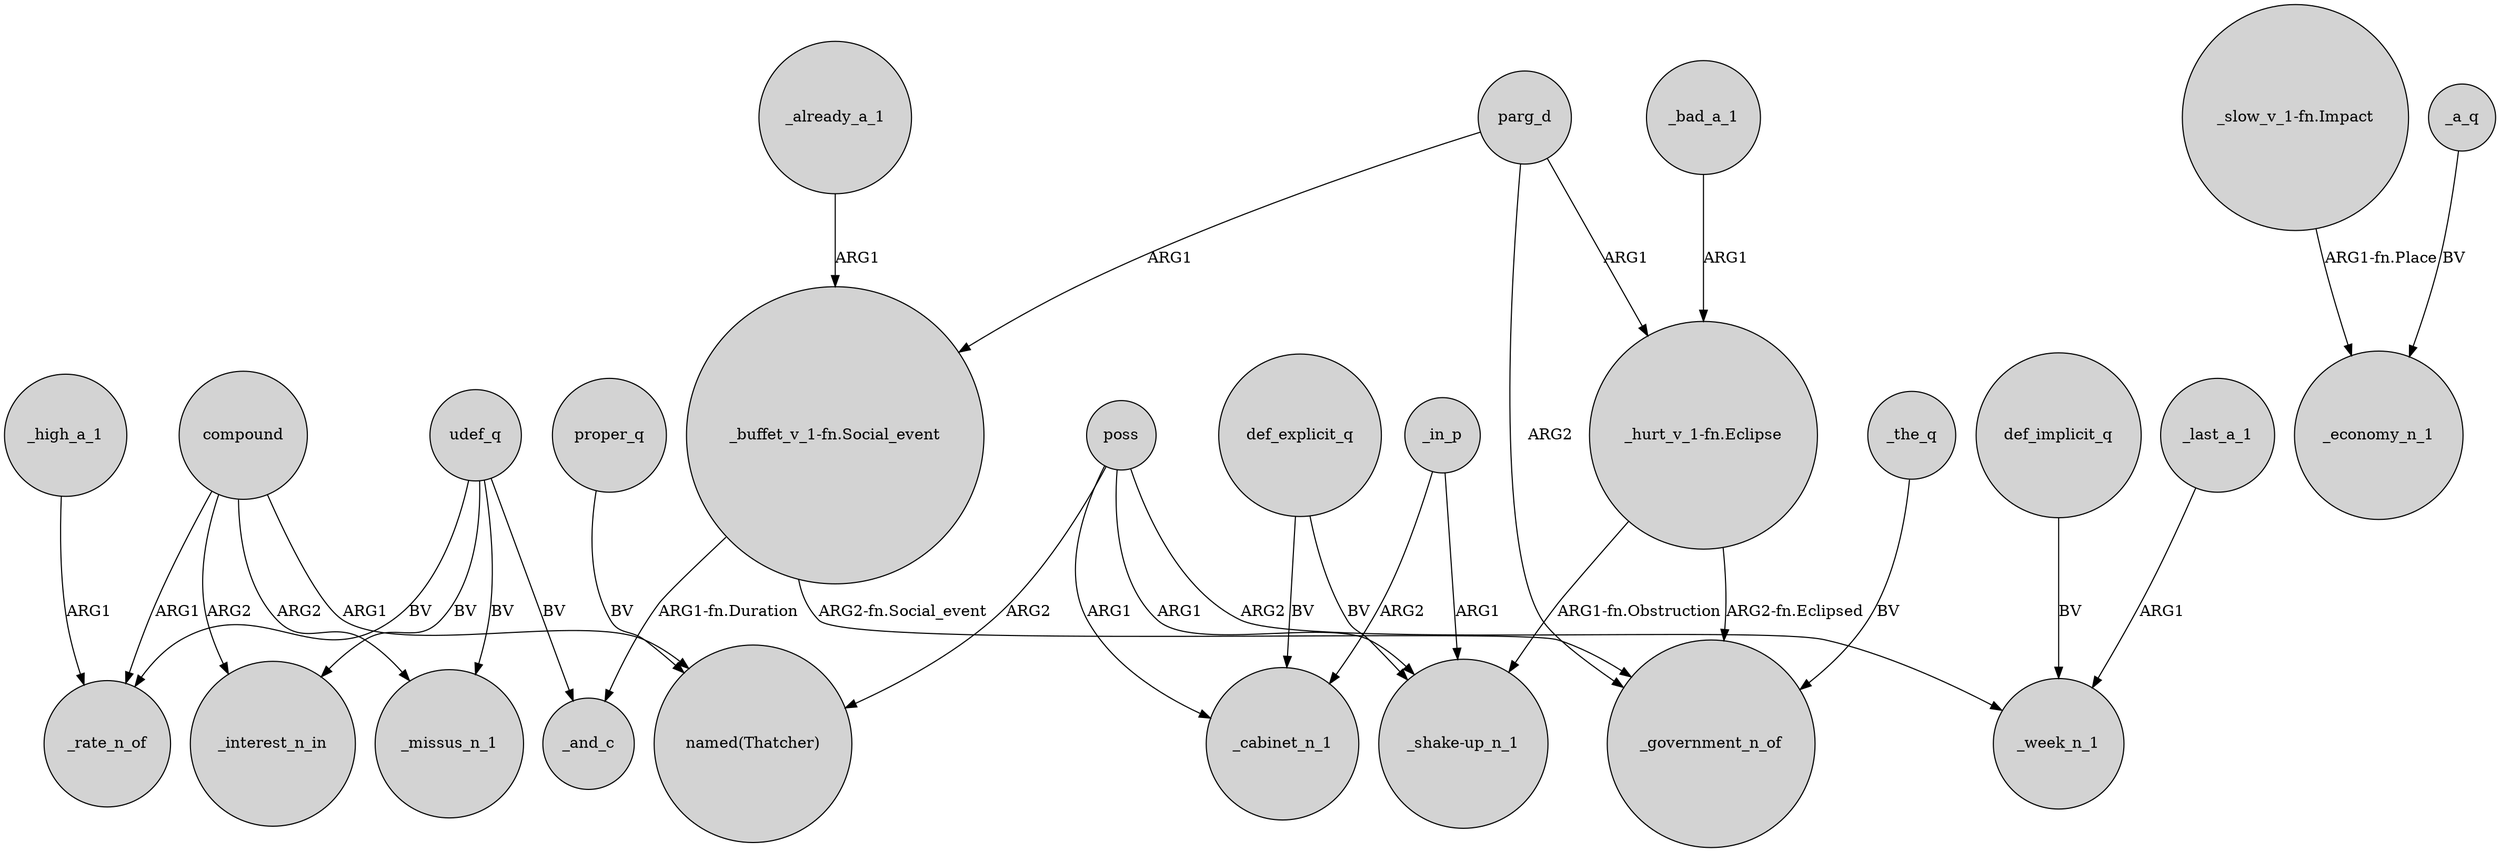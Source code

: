 digraph {
	node [shape=circle style=filled]
	_high_a_1 -> _rate_n_of [label=ARG1]
	_in_p -> "_shake-up_n_1" [label=ARG1]
	compound -> "named(Thatcher)" [label=ARG1]
	parg_d -> _government_n_of [label=ARG2]
	poss -> _week_n_1 [label=ARG2]
	"_slow_v_1-fn.Impact" -> _economy_n_1 [label="ARG1-fn.Place"]
	def_explicit_q -> "_shake-up_n_1" [label=BV]
	poss -> "named(Thatcher)" [label=ARG2]
	def_explicit_q -> _cabinet_n_1 [label=BV]
	_in_p -> _cabinet_n_1 [label=ARG2]
	compound -> _missus_n_1 [label=ARG2]
	compound -> _rate_n_of [label=ARG1]
	udef_q -> _rate_n_of [label=BV]
	udef_q -> _and_c [label=BV]
	poss -> _cabinet_n_1 [label=ARG1]
	_already_a_1 -> "_buffet_v_1-fn.Social_event" [label=ARG1]
	_bad_a_1 -> "_hurt_v_1-fn.Eclipse" [label=ARG1]
	_last_a_1 -> _week_n_1 [label=ARG1]
	"_buffet_v_1-fn.Social_event" -> _government_n_of [label="ARG2-fn.Social_event"]
	def_implicit_q -> _week_n_1 [label=BV]
	parg_d -> "_buffet_v_1-fn.Social_event" [label=ARG1]
	poss -> "_shake-up_n_1" [label=ARG1]
	_a_q -> _economy_n_1 [label=BV]
	_the_q -> _government_n_of [label=BV]
	udef_q -> _missus_n_1 [label=BV]
	"_hurt_v_1-fn.Eclipse" -> _government_n_of [label="ARG2-fn.Eclipsed"]
	"_buffet_v_1-fn.Social_event" -> _and_c [label="ARG1-fn.Duration"]
	udef_q -> _interest_n_in [label=BV]
	parg_d -> "_hurt_v_1-fn.Eclipse" [label=ARG1]
	"_hurt_v_1-fn.Eclipse" -> "_shake-up_n_1" [label="ARG1-fn.Obstruction"]
	proper_q -> "named(Thatcher)" [label=BV]
	compound -> _interest_n_in [label=ARG2]
}
